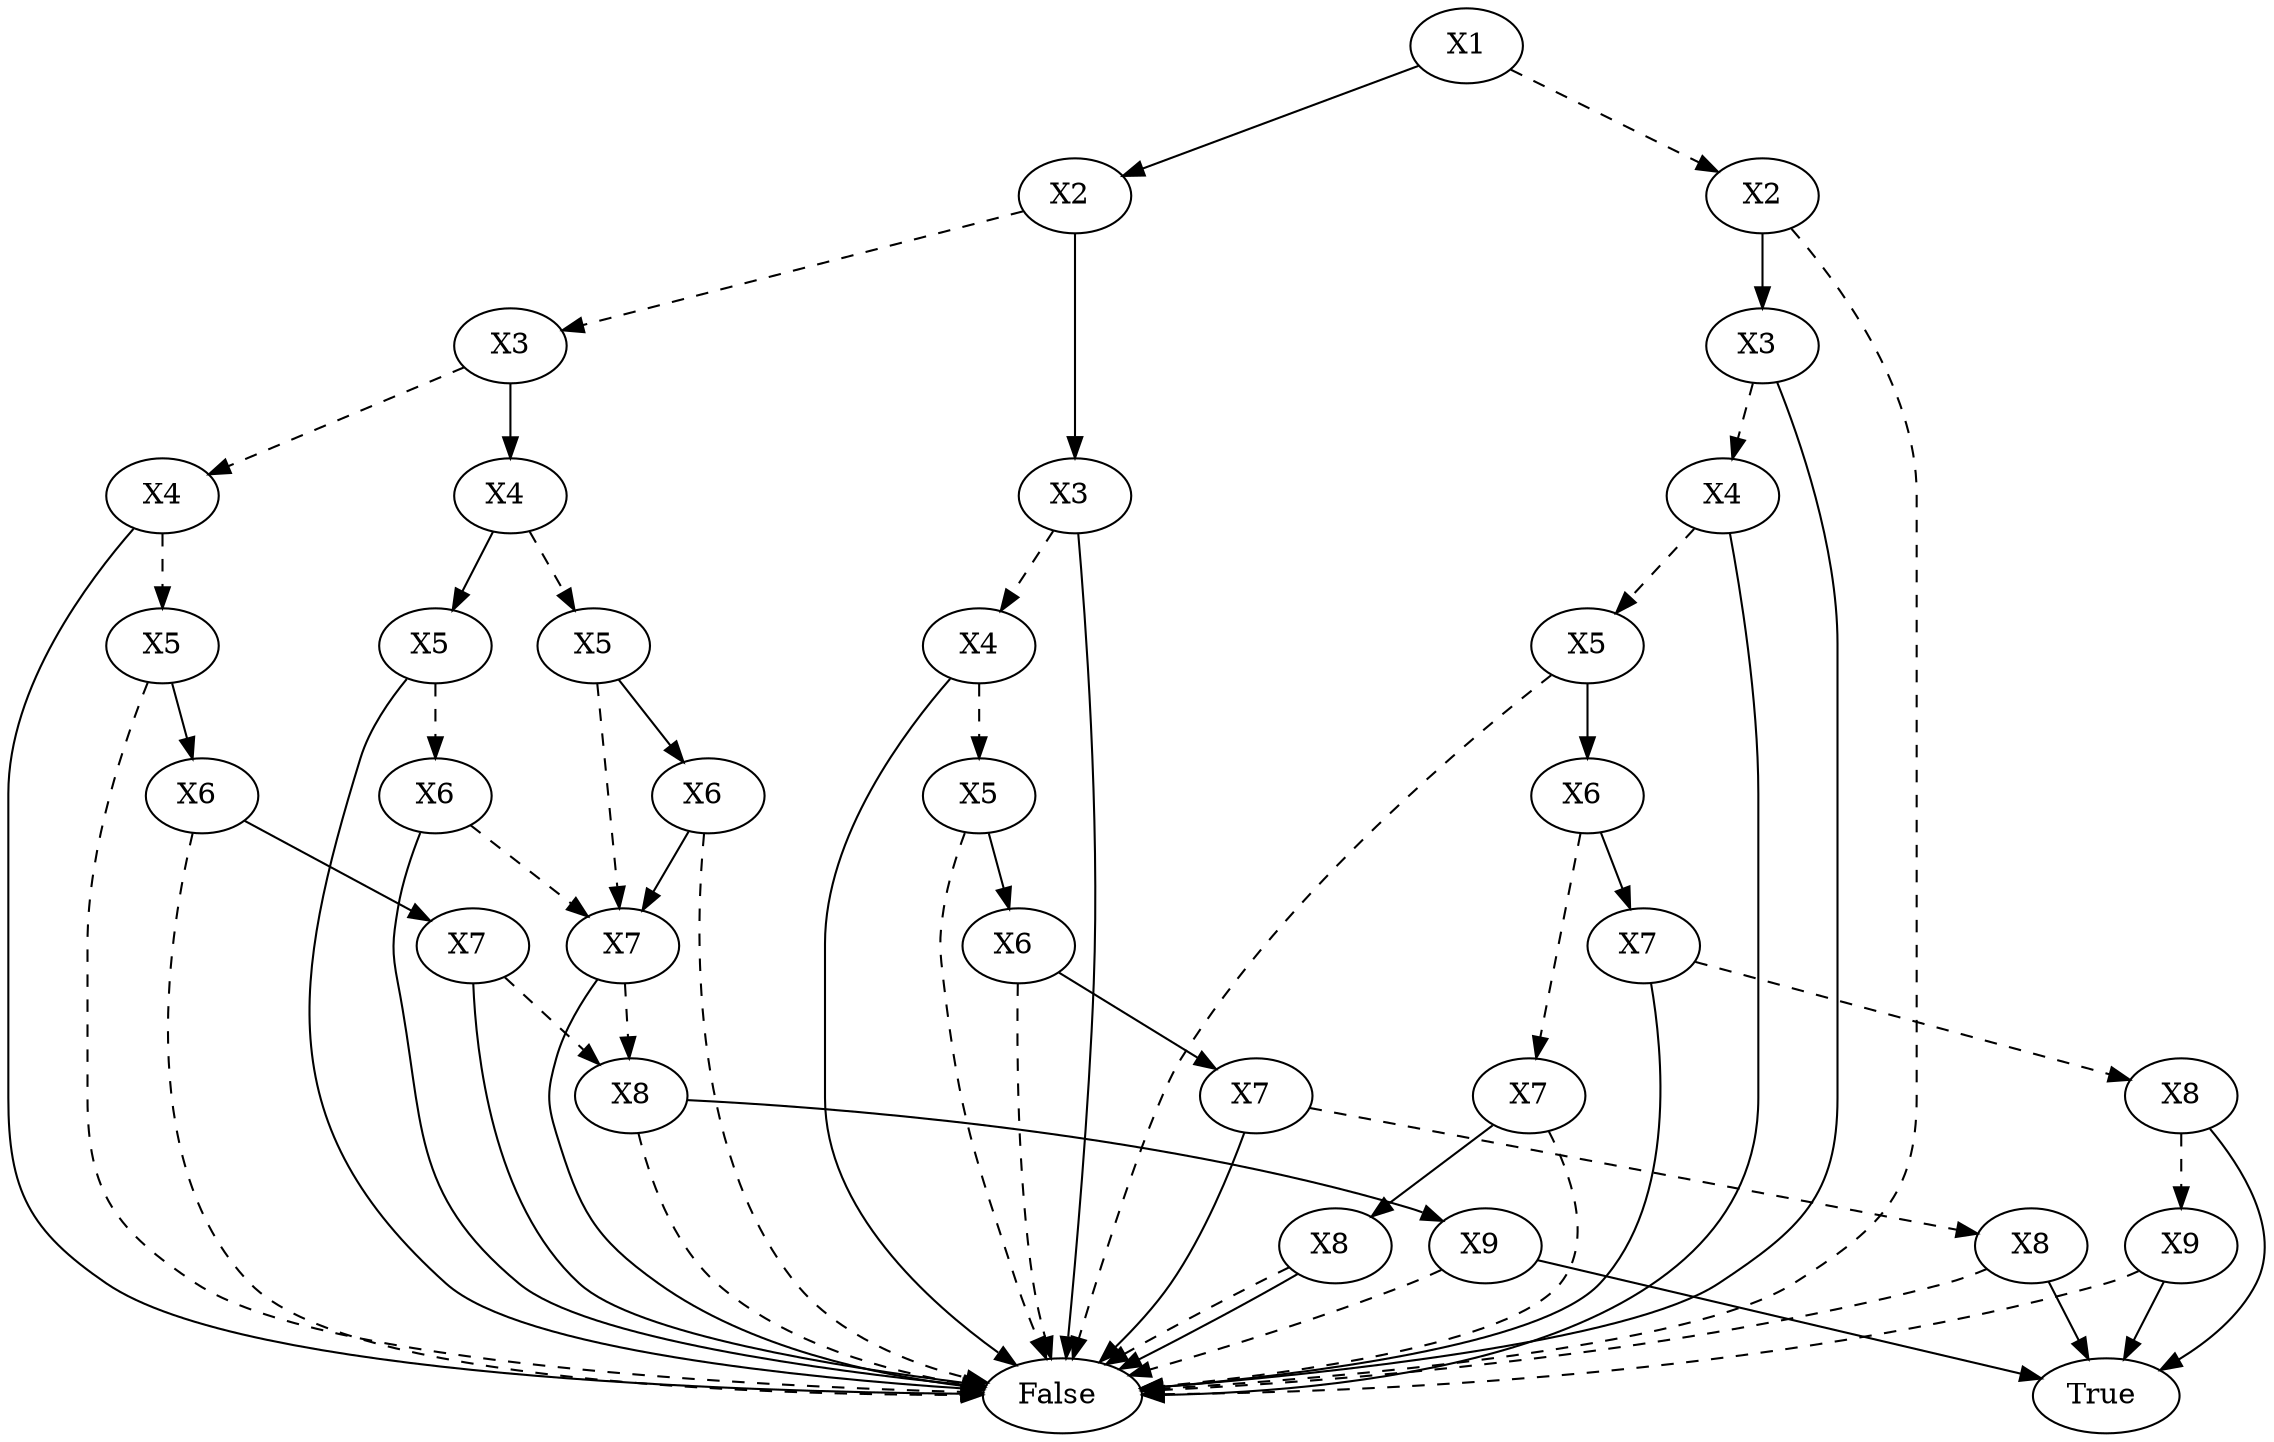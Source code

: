 digraph{2638787675312[label=X1]2638787675952[label="X2"]
2638787675312 -> 2638787675952[style=dashed label="" fontcolor = gray]
2638803559888[label="False"]
2638787675952 -> 2638803559888[style=dashed label="" fontcolor = gray]
2638787482064[label="X3 "]
2638787675952 -> 2638787482064 [label="" fontcolor = gray]
2638787487664[label="X4"]
2638787482064 -> 2638787487664[style=dashed label="" fontcolor = gray]
2638787478384[label="X5"]
2638787487664 -> 2638787478384[style=dashed label="" fontcolor = gray]
2638803559888[label="False"]
2638787478384 -> 2638803559888[style=dashed label="" fontcolor = gray]
2638787485744[label="X6 "]
2638787478384 -> 2638787485744 [label="" fontcolor = gray]
2638787488304[label="X7"]
2638787485744 -> 2638787488304[style=dashed label="" fontcolor = gray]
2638803559888[label="False"]
2638787488304 -> 2638803559888[style=dashed label="" fontcolor = gray]
2638787363056[label="X8 "]
2638787488304 -> 2638787363056 [label="" fontcolor = gray]
2638803559888[label="False"]
2638787363056 -> 2638803559888[style=dashed label="" fontcolor = gray]
2638803559888[label="False "]
2638787363056 -> 2638803559888 [label="" fontcolor = gray]
2638787483664[label="X7 "]
2638787485744 -> 2638787483664 [label="" fontcolor = gray]
2638787486064[label="X8"]
2638787483664 -> 2638787486064[style=dashed label="" fontcolor = gray]
2638787493744[label="X9"]
2638787486064 -> 2638787493744[style=dashed label="" fontcolor = gray]
2638803559888[label="False"]
2638787493744 -> 2638803559888[style=dashed label="" fontcolor = gray]
2638803557488[label="True "]
2638787493744 -> 2638803557488 [label="" fontcolor = gray]
2638803557488[label="True "]
2638787486064 -> 2638803557488 [label="" fontcolor = gray]
2638803559888[label="False "]
2638787483664 -> 2638803559888 [label="" fontcolor = gray]
2638803559888[label="False "]
2638787487664 -> 2638803559888 [label="" fontcolor = gray]
2638803559888[label="False "]
2638787482064 -> 2638803559888 [label="" fontcolor = gray]
2638803383984[label="X2 "]
2638787675312 -> 2638803383984 [label="" fontcolor = gray]
2638803099376[label="X3"]
2638803383984 -> 2638803099376[style=dashed label="" fontcolor = gray]
2638803104496[label="X4"]
2638803099376 -> 2638803104496[style=dashed label="" fontcolor = gray]
2638803102256[label="X5"]
2638803104496 -> 2638803102256[style=dashed label="" fontcolor = gray]
2638803559888[label="False"]
2638803102256 -> 2638803559888[style=dashed label="" fontcolor = gray]
2638803103536[label="X6 "]
2638803102256 -> 2638803103536 [label="" fontcolor = gray]
2638803559888[label="False"]
2638803103536 -> 2638803559888[style=dashed label="" fontcolor = gray]
2638803107696[label="X7 "]
2638803103536 -> 2638803107696 [label="" fontcolor = gray]
2638803096976[label="X8"]
2638803107696 -> 2638803096976[style=dashed label="" fontcolor = gray]
2638803559888[label="False"]
2638803096976 -> 2638803559888[style=dashed label="" fontcolor = gray]
2638803098736[label="X9 "]
2638803096976 -> 2638803098736 [label="" fontcolor = gray]
2638803559888[label="False"]
2638803098736 -> 2638803559888[style=dashed label="" fontcolor = gray]
2638803557488[label="True "]
2638803098736 -> 2638803557488 [label="" fontcolor = gray]
2638803559888[label="False "]
2638803107696 -> 2638803559888 [label="" fontcolor = gray]
2638803559888[label="False "]
2638803104496 -> 2638803559888 [label="" fontcolor = gray]
2638803103056[label="X4 "]
2638803099376 -> 2638803103056 [label="" fontcolor = gray]
2638803099056[label="X5"]
2638803103056 -> 2638803099056[style=dashed label="" fontcolor = gray]
2638803100176[label="X7"]
2638803099056 -> 2638803100176[style=dashed label="" fontcolor = gray]
2638803096976[label="X8"]
2638803100176 -> 2638803096976[style=dashed label="" fontcolor = gray]
2638803559888[label="False "]
2638803100176 -> 2638803559888 [label="" fontcolor = gray]
2638803105456[label="X6 "]
2638803099056 -> 2638803105456 [label="" fontcolor = gray]
2638803559888[label="False"]
2638803105456 -> 2638803559888[style=dashed label="" fontcolor = gray]
2638803100176[label="X7 "]
2638803105456 -> 2638803100176 [label="" fontcolor = gray]
2638803104976[label="X5 "]
2638803103056 -> 2638803104976 [label="" fontcolor = gray]
2638803106096[label="X6"]
2638803104976 -> 2638803106096[style=dashed label="" fontcolor = gray]
2638803100176[label="X7"]
2638803106096 -> 2638803100176[style=dashed label="" fontcolor = gray]
2638803559888[label="False "]
2638803106096 -> 2638803559888 [label="" fontcolor = gray]
2638803559888[label="False "]
2638803104976 -> 2638803559888 [label="" fontcolor = gray]
2638803104016[label="X3 "]
2638803383984 -> 2638803104016 [label="" fontcolor = gray]
2638803106256[label="X4"]
2638803104016 -> 2638803106256[style=dashed label="" fontcolor = gray]
2638803097296[label="X5"]
2638803106256 -> 2638803097296[style=dashed label="" fontcolor = gray]
2638803559888[label="False"]
2638803097296 -> 2638803559888[style=dashed label="" fontcolor = gray]
2638803091856[label="X6 "]
2638803097296 -> 2638803091856 [label="" fontcolor = gray]
2638803559888[label="False"]
2638803091856 -> 2638803559888[style=dashed label="" fontcolor = gray]
2638802692656[label="X7 "]
2638803091856 -> 2638802692656 [label="" fontcolor = gray]
2638802697616[label="X8"]
2638802692656 -> 2638802697616[style=dashed label="" fontcolor = gray]
2638803559888[label="False"]
2638802697616 -> 2638803559888[style=dashed label="" fontcolor = gray]
2638803557488[label="True "]
2638802697616 -> 2638803557488 [label="" fontcolor = gray]
2638803559888[label="False "]
2638802692656 -> 2638803559888 [label="" fontcolor = gray]
2638803559888[label="False "]
2638803106256 -> 2638803559888 [label="" fontcolor = gray]
2638803559888[label="False "]
2638803104016 -> 2638803559888 [label="" fontcolor = gray]
}